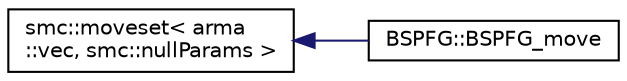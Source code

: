 digraph "Graphical Class Hierarchy"
{
 // LATEX_PDF_SIZE
  edge [fontname="Helvetica",fontsize="10",labelfontname="Helvetica",labelfontsize="10"];
  node [fontname="Helvetica",fontsize="10",shape=record];
  rankdir="LR";
  Node0 [label="smc::moveset\< arma\l::vec, smc::nullParams \>",height=0.2,width=0.4,color="black", fillcolor="white", style="filled",URL="$classsmc_1_1moveset.html",tooltip=" "];
  Node0 -> Node1 [dir="back",color="midnightblue",fontsize="10",style="solid",fontname="Helvetica"];
  Node1 [label="BSPFG::BSPFG_move",height=0.2,width=0.4,color="black", fillcolor="white", style="filled",URL="$classBSPFG_1_1BSPFG__move.html",tooltip=" "];
}
